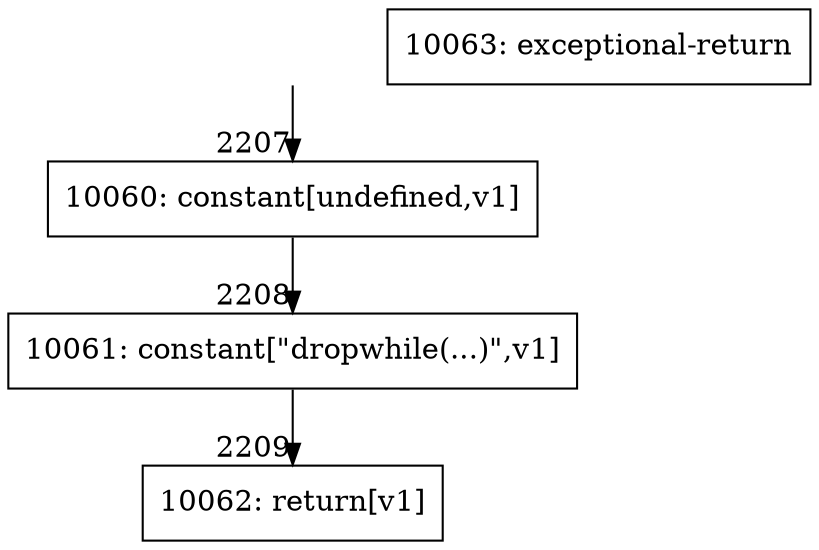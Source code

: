 digraph {
rankdir="TD"
BB_entry169[shape=none,label=""];
BB_entry169 -> BB2207 [tailport=s, headport=n, headlabel="    2207"]
BB2207 [shape=record label="{10060: constant[undefined,v1]}" ] 
BB2207 -> BB2208 [tailport=s, headport=n, headlabel="      2208"]
BB2208 [shape=record label="{10061: constant[\"dropwhile(...)\",v1]}" ] 
BB2208 -> BB2209 [tailport=s, headport=n, headlabel="      2209"]
BB2209 [shape=record label="{10062: return[v1]}" ] 
BB2210 [shape=record label="{10063: exceptional-return}" ] 
//#$~ 1336
}
